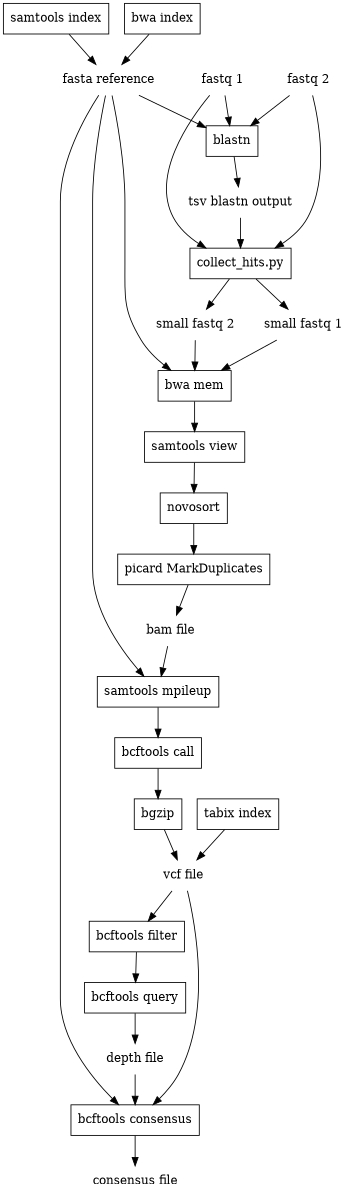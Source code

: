 digraph G {

  size = "8, 8";

  "fastq 1" [shape=none];
  "fastq 2" [shape=none];
  "small fastq 1" [shape=none];
  "small fastq 2" [shape=none];
  "fasta reference" [shape=none];
  "tsv blastn output" [shape=none];
  "bam file" [shape=none];
  "vcf file" [shape=none];
  "consensus file" [shape=none];
  "depth file" [shape=none];
  "blastn" [shape=box];
  "collect_hits.py" [shape=box];
  "bwa mem" [shape=box];
  "samtools view" [shape=box];
  "novosort" [shape=box];
  "picard MarkDuplicates" [shape=box];
  "samtools index" [shape=box];
  "bwa index" [shape=box];
  "samtools mpileup" [shape=box];
  "bcftools call" [shape=box];
  "bgzip" [shape=box];
  "tabix index" [shape=box];
  "bcftools filter" [shape=box];
  "bcftools query" [shape=box];
  "bcftools consensus" [shape=box];

  "samtools index" -> "fasta reference";
  "bwa index" -> "fasta reference";

  "fastq 2" -> "blastn";
  "fastq 1" -> "blastn";
  "fasta reference" -> "blastn";

  "blastn" -> "tsv blastn output";

  "fastq 1" -> "collect_hits.py";
  "fastq 2" -> "collect_hits.py";
  "tsv blastn output" -> "collect_hits.py";

  "collect_hits.py" -> "small fastq 1";
  "collect_hits.py" -> "small fastq 2";

  "small fastq 1" -> "bwa mem";
  "small fastq 2" -> "bwa mem";
  "fasta reference" -> "bwa mem";

  "bwa mem" -> "samtools view";
  "samtools view" -> "novosort";
  "novosort" -> "picard MarkDuplicates";
  "picard MarkDuplicates" -> "bam file";

  "bam file" -> "samtools mpileup";
  "fasta reference" -> "samtools mpileup";

  "samtools mpileup" -> "bcftools call";

  "bcftools call" -> "bgzip";

  "bgzip" -> "vcf file";

  "tabix index" -> "vcf file";

  "vcf file" -> "bcftools filter";
  "bcftools filter" -> "bcftools query";
  "bcftools query" -> "depth file";

  "vcf file" -> "bcftools consensus";
  "depth file" -> "bcftools consensus";
  "fasta reference" -> "bcftools consensus";

  "bcftools consensus" -> "consensus file";

}
